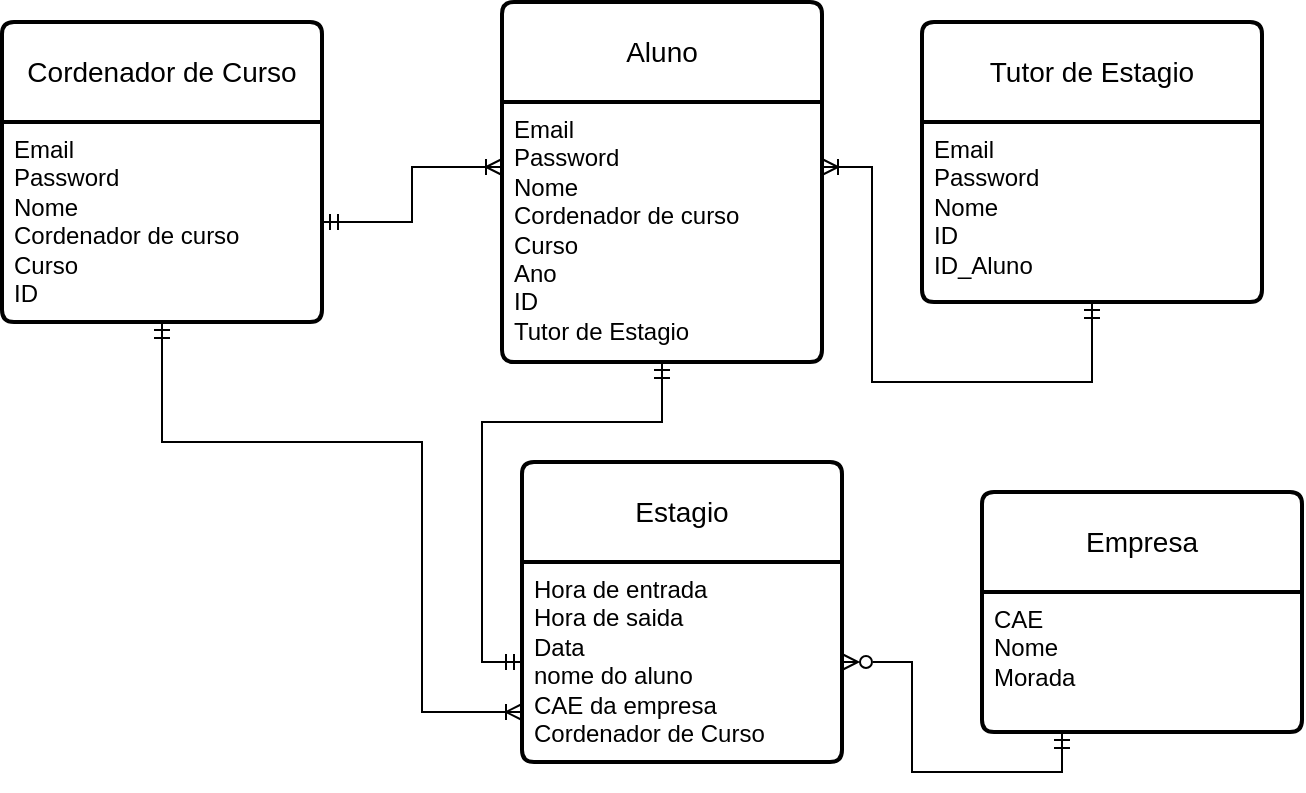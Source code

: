 <mxfile version="21.7.5" type="device">
  <diagram name="Página-1" id="rpqNmyPRvnypmdpf9RWT">
    <mxGraphModel dx="880" dy="527" grid="1" gridSize="10" guides="1" tooltips="1" connect="1" arrows="1" fold="1" page="1" pageScale="1" pageWidth="827" pageHeight="1169" math="0" shadow="0">
      <root>
        <mxCell id="0" />
        <mxCell id="1" parent="0" />
        <mxCell id="aVHOaRRhzYFvku1WxRMA-1" value="Aluno" style="swimlane;childLayout=stackLayout;horizontal=1;startSize=50;horizontalStack=0;rounded=1;fontSize=14;fontStyle=0;strokeWidth=2;resizeParent=0;resizeLast=1;shadow=0;dashed=0;align=center;arcSize=4;whiteSpace=wrap;html=1;" parent="1" vertex="1">
          <mxGeometry x="270" y="40" width="160" height="180" as="geometry" />
        </mxCell>
        <mxCell id="aVHOaRRhzYFvku1WxRMA-2" value="Email&lt;br&gt;Password&lt;br&gt;Nome&lt;br&gt;Cordenador de curso&lt;br&gt;Curso&lt;br&gt;Ano&lt;br&gt;ID&lt;br&gt;Tutor de Estagio" style="align=left;strokeColor=none;fillColor=none;spacingLeft=4;fontSize=12;verticalAlign=top;resizable=0;rotatable=0;part=1;html=1;" parent="aVHOaRRhzYFvku1WxRMA-1" vertex="1">
          <mxGeometry y="50" width="160" height="130" as="geometry" />
        </mxCell>
        <mxCell id="_cklOQgLQtkoXtS7veaS-1" value="Empresa" style="swimlane;childLayout=stackLayout;horizontal=1;startSize=50;horizontalStack=0;rounded=1;fontSize=14;fontStyle=0;strokeWidth=2;resizeParent=0;resizeLast=1;shadow=0;dashed=0;align=center;arcSize=4;whiteSpace=wrap;html=1;" vertex="1" parent="1">
          <mxGeometry x="510" y="285" width="160" height="120" as="geometry" />
        </mxCell>
        <mxCell id="_cklOQgLQtkoXtS7veaS-2" value="CAE&lt;br&gt;Nome&lt;br&gt;Morada" style="align=left;strokeColor=none;fillColor=none;spacingLeft=4;fontSize=12;verticalAlign=top;resizable=0;rotatable=0;part=1;html=1;" vertex="1" parent="_cklOQgLQtkoXtS7veaS-1">
          <mxGeometry y="50" width="160" height="70" as="geometry" />
        </mxCell>
        <mxCell id="_cklOQgLQtkoXtS7veaS-4" value="Estagio" style="swimlane;childLayout=stackLayout;horizontal=1;startSize=50;horizontalStack=0;rounded=1;fontSize=14;fontStyle=0;strokeWidth=2;resizeParent=0;resizeLast=1;shadow=0;dashed=0;align=center;arcSize=4;whiteSpace=wrap;html=1;" vertex="1" parent="1">
          <mxGeometry x="280" y="270" width="160" height="150" as="geometry" />
        </mxCell>
        <mxCell id="_cklOQgLQtkoXtS7veaS-5" value="Hora de entrada&lt;br&gt;Hora de saida&lt;br&gt;Data&lt;br&gt;nome do aluno&lt;br&gt;CAE da empresa&lt;br&gt;Cordenador de Curso&lt;br&gt;" style="align=left;strokeColor=none;fillColor=none;spacingLeft=4;fontSize=12;verticalAlign=top;resizable=0;rotatable=0;part=1;html=1;" vertex="1" parent="_cklOQgLQtkoXtS7veaS-4">
          <mxGeometry y="50" width="160" height="100" as="geometry" />
        </mxCell>
        <mxCell id="_cklOQgLQtkoXtS7veaS-6" style="edgeStyle=orthogonalEdgeStyle;rounded=0;orthogonalLoop=1;jettySize=auto;html=1;exitX=0.25;exitY=1;exitDx=0;exitDy=0;entryX=1;entryY=0.5;entryDx=0;entryDy=0;endArrow=ERzeroToMany;endFill=0;startArrow=ERmandOne;startFill=0;" edge="1" parent="1" source="_cklOQgLQtkoXtS7veaS-2" target="_cklOQgLQtkoXtS7veaS-5">
          <mxGeometry relative="1" as="geometry" />
        </mxCell>
        <mxCell id="_cklOQgLQtkoXtS7veaS-7" style="edgeStyle=orthogonalEdgeStyle;rounded=0;orthogonalLoop=1;jettySize=auto;html=1;exitX=0.5;exitY=1;exitDx=0;exitDy=0;entryX=0;entryY=0.5;entryDx=0;entryDy=0;endArrow=ERmandOne;endFill=0;startArrow=ERmandOne;startFill=0;" edge="1" parent="1" source="aVHOaRRhzYFvku1WxRMA-2" target="_cklOQgLQtkoXtS7veaS-5">
          <mxGeometry relative="1" as="geometry">
            <Array as="points">
              <mxPoint x="350" y="250" />
              <mxPoint x="260" y="250" />
              <mxPoint x="260" y="370" />
            </Array>
          </mxGeometry>
        </mxCell>
        <mxCell id="_cklOQgLQtkoXtS7veaS-8" value="Cordenador de Curso" style="swimlane;childLayout=stackLayout;horizontal=1;startSize=50;horizontalStack=0;rounded=1;fontSize=14;fontStyle=0;strokeWidth=2;resizeParent=0;resizeLast=1;shadow=0;dashed=0;align=center;arcSize=4;whiteSpace=wrap;html=1;" vertex="1" parent="1">
          <mxGeometry x="20" y="50" width="160" height="150" as="geometry" />
        </mxCell>
        <mxCell id="_cklOQgLQtkoXtS7veaS-9" value="Email&lt;br style=&quot;border-color: var(--border-color);&quot;&gt;Password&lt;br style=&quot;border-color: var(--border-color);&quot;&gt;Nome&lt;br style=&quot;border-color: var(--border-color);&quot;&gt;Cordenador de curso&lt;br&gt;Curso&lt;br&gt;ID" style="align=left;strokeColor=none;fillColor=none;spacingLeft=4;fontSize=12;verticalAlign=top;resizable=0;rotatable=0;part=1;html=1;" vertex="1" parent="_cklOQgLQtkoXtS7veaS-8">
          <mxGeometry y="50" width="160" height="100" as="geometry" />
        </mxCell>
        <mxCell id="_cklOQgLQtkoXtS7veaS-10" style="edgeStyle=orthogonalEdgeStyle;rounded=0;orthogonalLoop=1;jettySize=auto;html=1;exitX=0.5;exitY=1;exitDx=0;exitDy=0;entryX=0;entryY=0.75;entryDx=0;entryDy=0;endArrow=ERoneToMany;endFill=0;startArrow=ERmandOne;startFill=0;" edge="1" parent="1" source="_cklOQgLQtkoXtS7veaS-9" target="_cklOQgLQtkoXtS7veaS-5">
          <mxGeometry relative="1" as="geometry">
            <Array as="points">
              <mxPoint x="100" y="260" />
              <mxPoint x="230" y="260" />
              <mxPoint x="230" y="395" />
            </Array>
          </mxGeometry>
        </mxCell>
        <mxCell id="_cklOQgLQtkoXtS7veaS-14" value="Tutor de Estagio" style="swimlane;childLayout=stackLayout;horizontal=1;startSize=50;horizontalStack=0;rounded=1;fontSize=14;fontStyle=0;strokeWidth=2;resizeParent=0;resizeLast=1;shadow=0;dashed=0;align=center;arcSize=4;whiteSpace=wrap;html=1;" vertex="1" parent="1">
          <mxGeometry x="480" y="50" width="170" height="140" as="geometry" />
        </mxCell>
        <mxCell id="_cklOQgLQtkoXtS7veaS-15" value="Email&lt;br&gt;Password&lt;br&gt;Nome&lt;br&gt;ID&lt;br&gt;ID_Aluno" style="align=left;strokeColor=none;fillColor=none;spacingLeft=4;fontSize=12;verticalAlign=top;resizable=0;rotatable=0;part=1;html=1;" vertex="1" parent="_cklOQgLQtkoXtS7veaS-14">
          <mxGeometry y="50" width="170" height="90" as="geometry" />
        </mxCell>
        <mxCell id="_cklOQgLQtkoXtS7veaS-17" style="edgeStyle=orthogonalEdgeStyle;rounded=0;orthogonalLoop=1;jettySize=auto;html=1;exitX=1;exitY=0.25;exitDx=0;exitDy=0;entryX=0.5;entryY=1;entryDx=0;entryDy=0;endArrow=ERmandOne;endFill=0;startArrow=ERoneToMany;startFill=0;" edge="1" parent="1" source="aVHOaRRhzYFvku1WxRMA-2" target="_cklOQgLQtkoXtS7veaS-15">
          <mxGeometry relative="1" as="geometry">
            <Array as="points">
              <mxPoint x="455" y="123" />
              <mxPoint x="455" y="230" />
              <mxPoint x="565" y="230" />
            </Array>
          </mxGeometry>
        </mxCell>
        <mxCell id="_cklOQgLQtkoXtS7veaS-18" style="edgeStyle=orthogonalEdgeStyle;rounded=0;orthogonalLoop=1;jettySize=auto;html=1;exitX=0;exitY=0.25;exitDx=0;exitDy=0;entryX=1;entryY=0.5;entryDx=0;entryDy=0;endArrow=ERmandOne;endFill=0;startArrow=ERoneToMany;startFill=0;" edge="1" parent="1" source="aVHOaRRhzYFvku1WxRMA-2" target="_cklOQgLQtkoXtS7veaS-9">
          <mxGeometry relative="1" as="geometry" />
        </mxCell>
      </root>
    </mxGraphModel>
  </diagram>
</mxfile>
